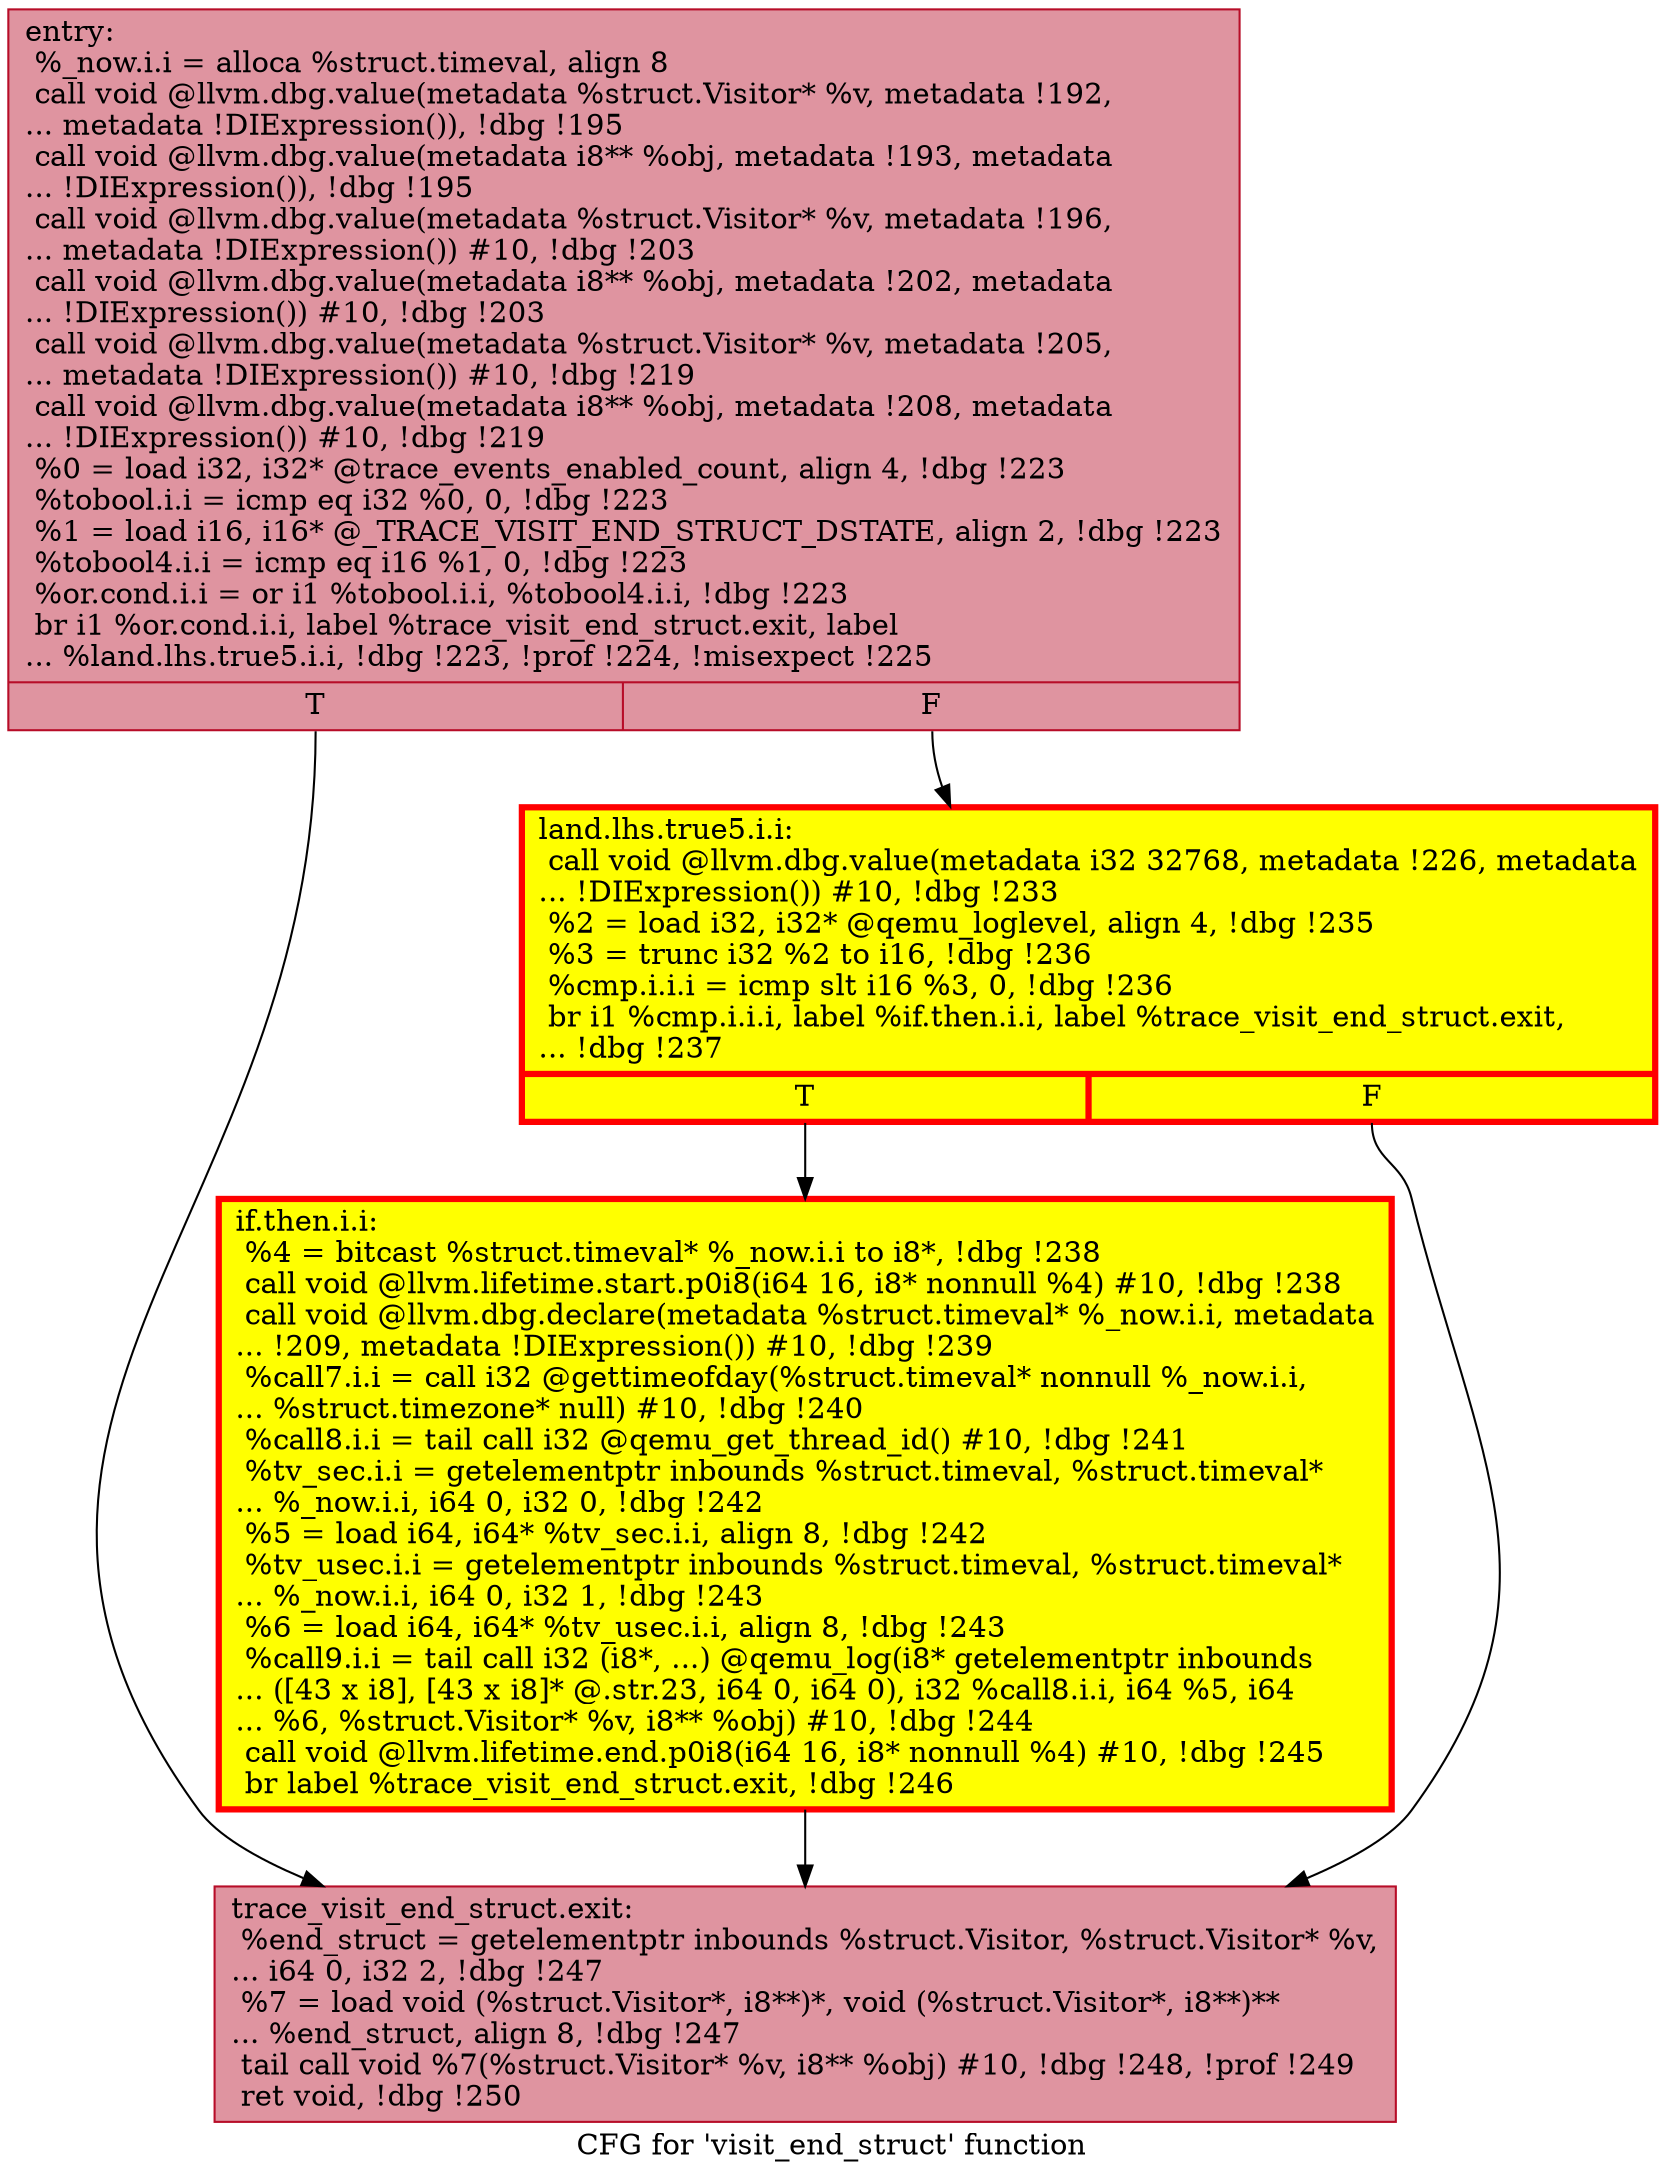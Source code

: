 digraph "CFG for 'visit_end_struct' function" {
	label="CFG for 'visit_end_struct' function";

	Node0x556642555ba0 [shape=record,color="#b70d28ff", style=filled, fillcolor="#b70d2870",label="{entry:\l  %_now.i.i = alloca %struct.timeval, align 8\l  call void @llvm.dbg.value(metadata %struct.Visitor* %v, metadata !192,\l... metadata !DIExpression()), !dbg !195\l  call void @llvm.dbg.value(metadata i8** %obj, metadata !193, metadata\l... !DIExpression()), !dbg !195\l  call void @llvm.dbg.value(metadata %struct.Visitor* %v, metadata !196,\l... metadata !DIExpression()) #10, !dbg !203\l  call void @llvm.dbg.value(metadata i8** %obj, metadata !202, metadata\l... !DIExpression()) #10, !dbg !203\l  call void @llvm.dbg.value(metadata %struct.Visitor* %v, metadata !205,\l... metadata !DIExpression()) #10, !dbg !219\l  call void @llvm.dbg.value(metadata i8** %obj, metadata !208, metadata\l... !DIExpression()) #10, !dbg !219\l  %0 = load i32, i32* @trace_events_enabled_count, align 4, !dbg !223\l  %tobool.i.i = icmp eq i32 %0, 0, !dbg !223\l  %1 = load i16, i16* @_TRACE_VISIT_END_STRUCT_DSTATE, align 2, !dbg !223\l  %tobool4.i.i = icmp eq i16 %1, 0, !dbg !223\l  %or.cond.i.i = or i1 %tobool.i.i, %tobool4.i.i, !dbg !223\l  br i1 %or.cond.i.i, label %trace_visit_end_struct.exit, label\l... %land.lhs.true5.i.i, !dbg !223, !prof !224, !misexpect !225\l|{<s0>T|<s1>F}}"];
	Node0x556642555ba0:s0 -> Node0x556642630180;
	Node0x556642555ba0:s1 -> Node0x5566425f9720;
	Node0x5566425f9720 [shape=record,penwidth=3.0, style="filled", color="red", fillcolor="yellow",label="{land.lhs.true5.i.i:                               \l  call void @llvm.dbg.value(metadata i32 32768, metadata !226, metadata\l... !DIExpression()) #10, !dbg !233\l  %2 = load i32, i32* @qemu_loglevel, align 4, !dbg !235\l  %3 = trunc i32 %2 to i16, !dbg !236\l  %cmp.i.i.i = icmp slt i16 %3, 0, !dbg !236\l  br i1 %cmp.i.i.i, label %if.then.i.i, label %trace_visit_end_struct.exit,\l... !dbg !237\l|{<s0>T|<s1>F}}"];
	Node0x5566425f9720:s0 -> Node0x5566425f28e0;
	Node0x5566425f9720:s1 -> Node0x556642630180;
	Node0x5566425f28e0 [shape=record,penwidth=3.0, style="filled", color="red", fillcolor="yellow",label="{if.then.i.i:                                      \l  %4 = bitcast %struct.timeval* %_now.i.i to i8*, !dbg !238\l  call void @llvm.lifetime.start.p0i8(i64 16, i8* nonnull %4) #10, !dbg !238\l  call void @llvm.dbg.declare(metadata %struct.timeval* %_now.i.i, metadata\l... !209, metadata !DIExpression()) #10, !dbg !239\l  %call7.i.i = call i32 @gettimeofday(%struct.timeval* nonnull %_now.i.i,\l... %struct.timezone* null) #10, !dbg !240\l  %call8.i.i = tail call i32 @qemu_get_thread_id() #10, !dbg !241\l  %tv_sec.i.i = getelementptr inbounds %struct.timeval, %struct.timeval*\l... %_now.i.i, i64 0, i32 0, !dbg !242\l  %5 = load i64, i64* %tv_sec.i.i, align 8, !dbg !242\l  %tv_usec.i.i = getelementptr inbounds %struct.timeval, %struct.timeval*\l... %_now.i.i, i64 0, i32 1, !dbg !243\l  %6 = load i64, i64* %tv_usec.i.i, align 8, !dbg !243\l  %call9.i.i = tail call i32 (i8*, ...) @qemu_log(i8* getelementptr inbounds\l... ([43 x i8], [43 x i8]* @.str.23, i64 0, i64 0), i32 %call8.i.i, i64 %5, i64\l... %6, %struct.Visitor* %v, i8** %obj) #10, !dbg !244\l  call void @llvm.lifetime.end.p0i8(i64 16, i8* nonnull %4) #10, !dbg !245\l  br label %trace_visit_end_struct.exit, !dbg !246\l}"];
	Node0x5566425f28e0 -> Node0x556642630180;
	Node0x556642630180 [shape=record,color="#b70d28ff", style=filled, fillcolor="#b70d2870",label="{trace_visit_end_struct.exit:                      \l  %end_struct = getelementptr inbounds %struct.Visitor, %struct.Visitor* %v,\l... i64 0, i32 2, !dbg !247\l  %7 = load void (%struct.Visitor*, i8**)*, void (%struct.Visitor*, i8**)**\l... %end_struct, align 8, !dbg !247\l  tail call void %7(%struct.Visitor* %v, i8** %obj) #10, !dbg !248, !prof !249\l  ret void, !dbg !250\l}"];
}
